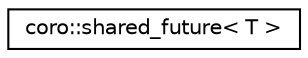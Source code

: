 digraph "Graphical Class Hierarchy"
{
 // LATEX_PDF_SIZE
  edge [fontname="Helvetica",fontsize="10",labelfontname="Helvetica",labelfontsize="10"];
  node [fontname="Helvetica",fontsize="10",shape=record];
  rankdir="LR";
  Node0 [label="coro::shared_future\< T \>",height=0.2,width=0.4,color="black", fillcolor="white", style="filled",URL="$classcoro_1_1shared__future.html",tooltip="Future which can be shared (by copying - like shared_ptr)"];
}

